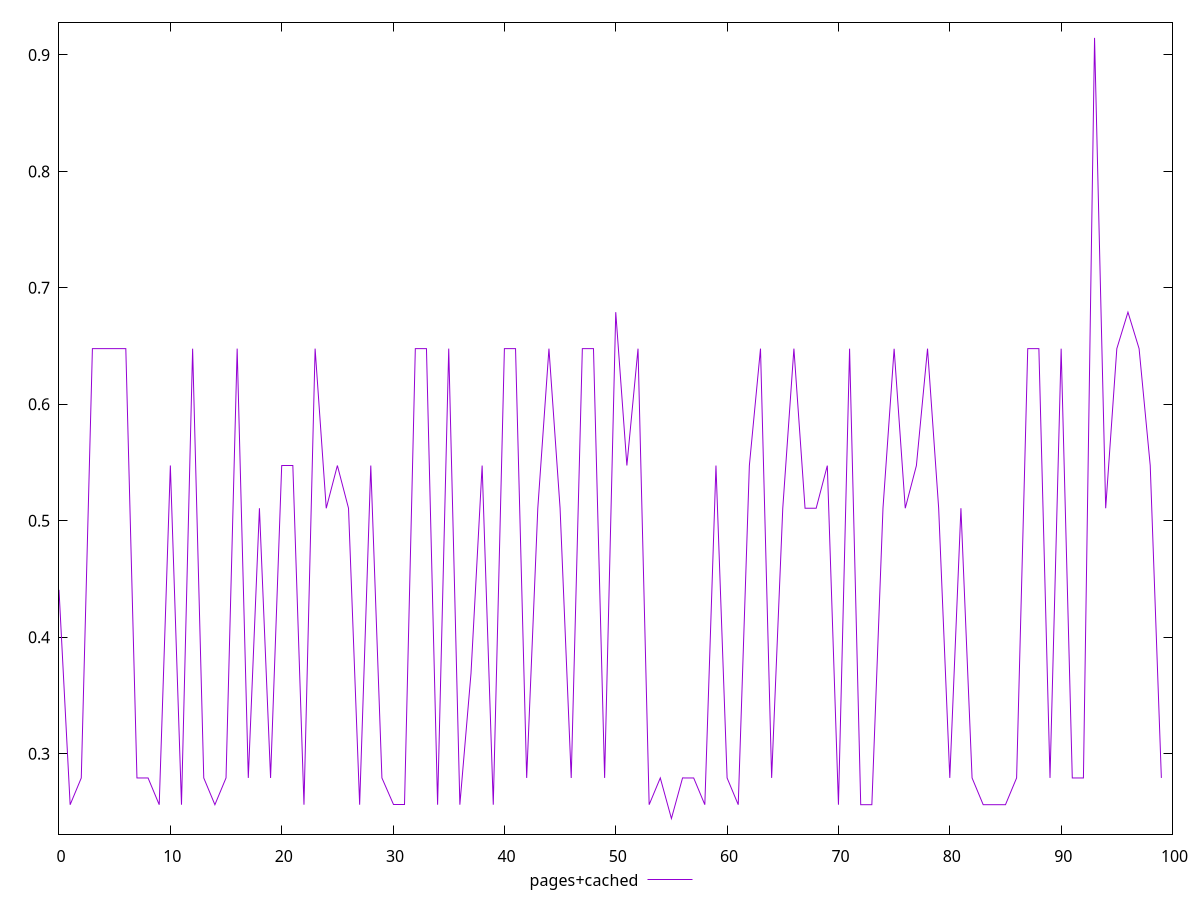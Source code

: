 $_pagesCached <<EOF
0.4407658236920955
0.2562799742322955
0.2792339672875268
0.6478094412464981
0.6478262898091901
0.6478026427763179
0.6478194912354696
0.2792823224708178
0.2792409513664286
0.25630090007589573
0.5475006786881829
0.2562630880677941
0.6477955487650243
0.27927923284149514
0.2562978406257559
0.27928232247081786
0.6478194912354696
0.27927587459061665
0.5108287408726042
0.27925169647155035
0.5474731822549327
0.547485751911919
0.25631069058395844
0.6478262898091901
0.5107702446850244
0.5474797289216318
0.5108287408726042
0.25631069058395844
0.5474731822549327
0.2792823224708178
0.2562979630029969
0.2562979630029969
0.6478262898091901
0.6478194912354696
0.25630371480519626
0.6478262898091901
0.2562979630029969
0.36902074152472114
0.547464802615606
0.25629392458768646
0.6478041207010639
0.6478121015288112
0.27926821794167
0.5108405889204024
0.6478262898091901
0.5108146716302604
0.27923759361264283
0.6478194912354696
0.6478094412464981
0.2792823224708178
0.6791210476180626
0.547485751911919
0.6478041207010639
0.25631766656974647
0.2792746656309755
0.24444197763032915
0.2792899795373541
0.27923638483195345
0.2563048162301851
0.547485751911919
0.27927923284149514
0.2563078757711227
0.5474585179554102
0.6478262898091901
0.27927923284149514
0.5108405889204024
0.6478194912354696
0.5108287408726042
0.5108405889204024
0.5473914852760438
0.2563048162301851
0.6478121015288112
0.25630371480519626
0.25630090007589573
0.5108265193905918
0.6477116064197075
0.5108208423085594
0.5473914852760438
0.6478194912354696
0.5108349117006254
0.27927923284149514
0.5108405889204024
0.27927923284149514
0.2562978406257559
0.2563078757711227
0.25630371480519626
0.2792823224708178
0.6478121015288112
0.6478194912354696
0.2792823224708178
0.6478121015288112
0.27923759361264283
0.2792440405384208
0.9145821263333085
0.5108220764520992
0.6478209691827246
0.6791301408114965
0.6478094412464981
0.547485751911919
0.27928997953735407
EOF
set key outside below
set terminal pngcairo
set output "report_00006_2020-11-02T20-21-41.718Z/cumulative-layout-shift/pages+cached//score.png"
set yrange [0.23103917465626958:0.9279849293073681]
plot $_pagesCached title "pages+cached" with line ,